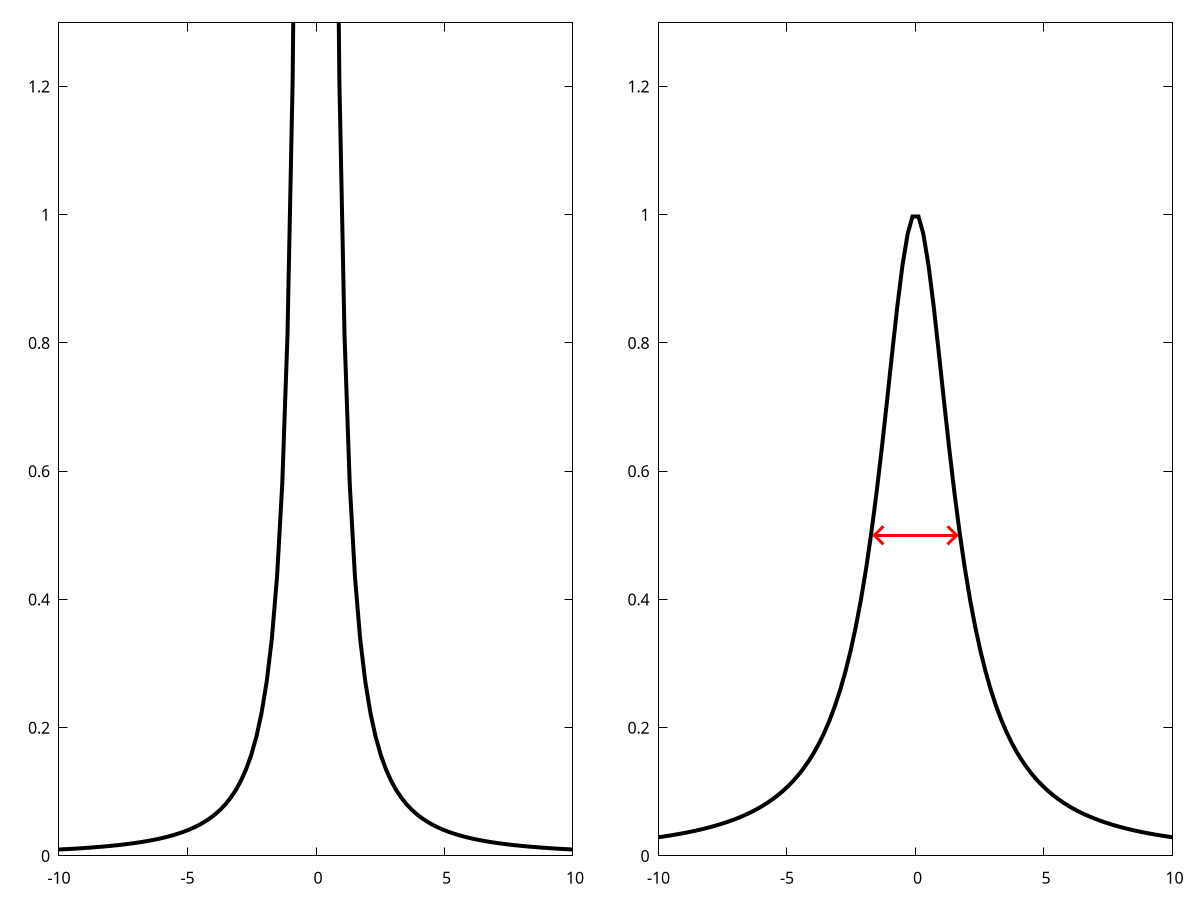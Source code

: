 set terminal png size 800,300 enhanced
set output 'resonanceplot.png'

f(x) = 1./(x*x)
g(x) = 3./(x*x + 3.)

set multiplot layout 1,2 rowsfirst

set xrange [-10:10]

set yrange [0:1.3]

unset key

plot f(x) with lines lt rgb "black" lw 4


set arrow from -1.6,0.5 to 1.6,0.5 heads size 0.5,45 front ls 201 lt rgb "red" lw 3

plot g(x) with lines lt rgb "black" lw 4

unset multiplot

